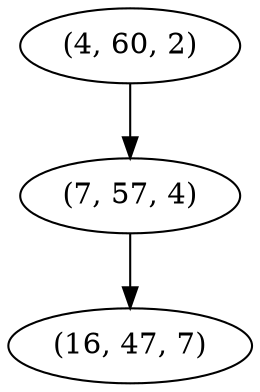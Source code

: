 digraph tree {
    "(4, 60, 2)";
    "(7, 57, 4)";
    "(16, 47, 7)";
    "(4, 60, 2)" -> "(7, 57, 4)";
    "(7, 57, 4)" -> "(16, 47, 7)";
}
